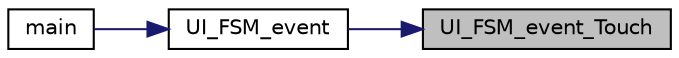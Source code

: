 digraph "UI_FSM_event_Touch"
{
 // LATEX_PDF_SIZE
  edge [fontname="Helvetica",fontsize="10",labelfontname="Helvetica",labelfontsize="10"];
  node [fontname="Helvetica",fontsize="10",shape=record];
  rankdir="RL";
  Node1 [label="UI_FSM_event_Touch",height=0.2,width=0.4,color="black", fillcolor="grey75", style="filled", fontcolor="black",tooltip="Part of the user interface finite state machine: Touch events."];
  Node1 -> Node2 [dir="back",color="midnightblue",fontsize="10",style="solid"];
  Node2 [label="UI_FSM_event",height=0.2,width=0.4,color="black", fillcolor="white", style="filled",URL="$userinterface_8c.html#a50df69c8866e000377a8bc7dbe685a58",tooltip="User interface finite state machine: Checks for events."];
  Node2 -> Node3 [dir="back",color="midnightblue",fontsize="10",style="solid"];
  Node3 [label="main",height=0.2,width=0.4,color="black", fillcolor="white", style="filled",URL="$main_8c.html#a840291bc02cba5474a4cb46a9b9566fe",tooltip="main function"];
}
